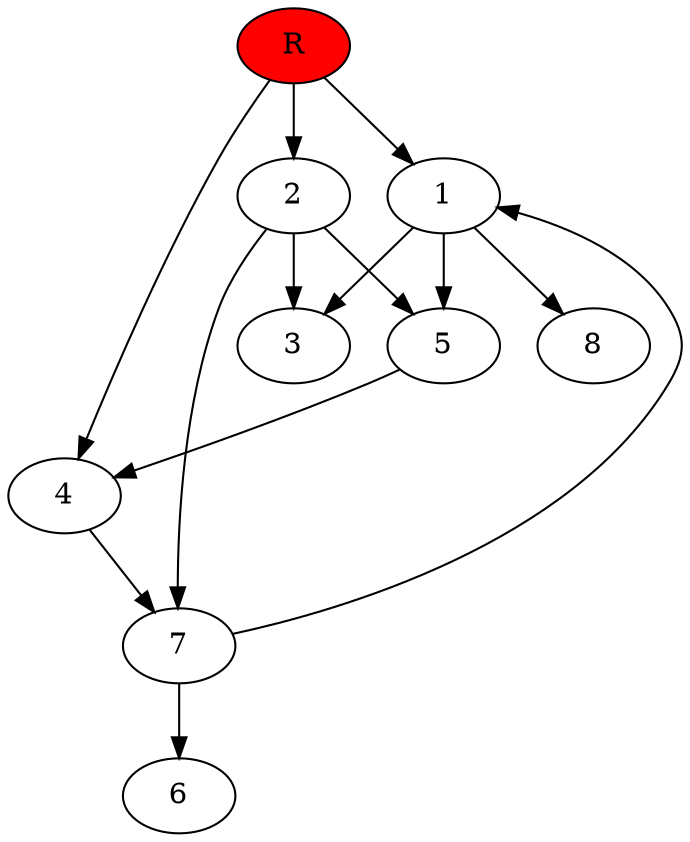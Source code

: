 digraph prb27884 {
	1
	2
	3
	4
	5
	6
	7
	8
	R [fillcolor="#ff0000" style=filled]
	1 -> 3
	1 -> 5
	1 -> 8
	2 -> 3
	2 -> 5
	2 -> 7
	4 -> 7
	5 -> 4
	7 -> 1
	7 -> 6
	R -> 1
	R -> 2
	R -> 4
}
